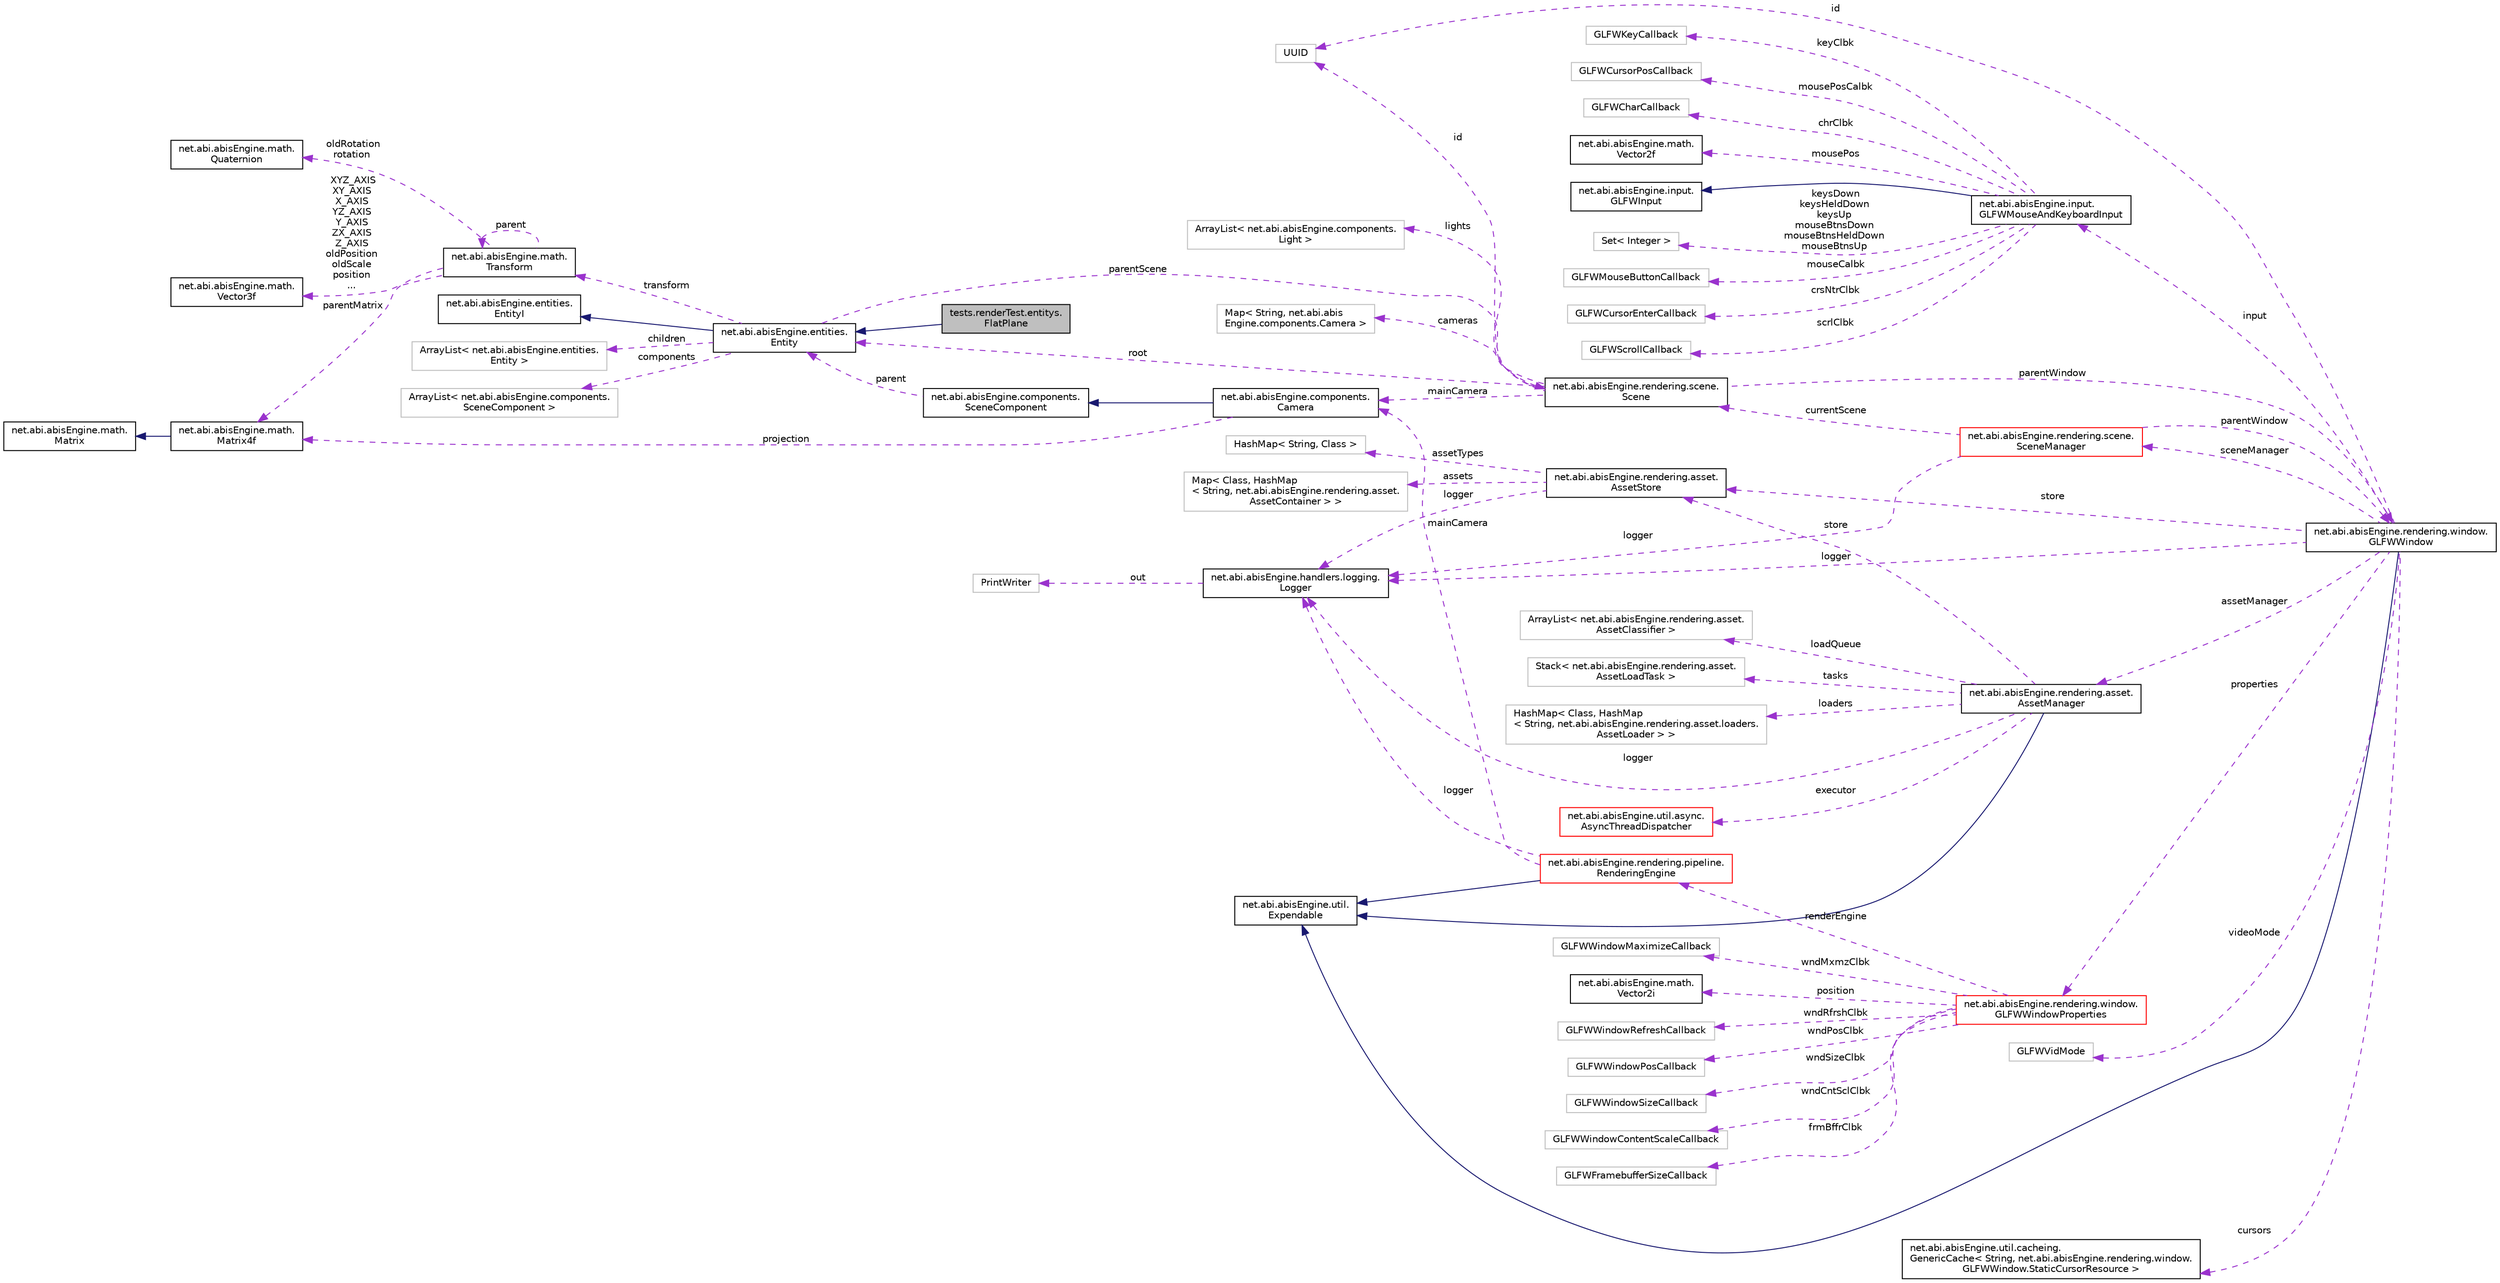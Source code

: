 digraph "tests.renderTest.entitys.FlatPlane"
{
 // LATEX_PDF_SIZE
  edge [fontname="Helvetica",fontsize="10",labelfontname="Helvetica",labelfontsize="10"];
  node [fontname="Helvetica",fontsize="10",shape=record];
  rankdir="LR";
  Node1 [label="tests.renderTest.entitys.\lFlatPlane",height=0.2,width=0.4,color="black", fillcolor="grey75", style="filled", fontcolor="black",tooltip=" "];
  Node2 -> Node1 [dir="back",color="midnightblue",fontsize="10",style="solid",fontname="Helvetica"];
  Node2 [label="net.abi.abisEngine.entities.\lEntity",height=0.2,width=0.4,color="black", fillcolor="white", style="filled",URL="$d0/d36/classnet_1_1abi_1_1abis_engine_1_1entities_1_1_entity.html",tooltip=" "];
  Node3 -> Node2 [dir="back",color="midnightblue",fontsize="10",style="solid",fontname="Helvetica"];
  Node3 [label="net.abi.abisEngine.entities.\lEntityI",height=0.2,width=0.4,color="black", fillcolor="white", style="filled",URL="$d6/dd1/interfacenet_1_1abi_1_1abis_engine_1_1entities_1_1_entity_i.html",tooltip=" "];
  Node4 -> Node2 [dir="back",color="darkorchid3",fontsize="10",style="dashed",label=" children" ,fontname="Helvetica"];
  Node4 [label="ArrayList\< net.abi.abisEngine.entities.\lEntity \>",height=0.2,width=0.4,color="grey75", fillcolor="white", style="filled",tooltip=" "];
  Node5 -> Node2 [dir="back",color="darkorchid3",fontsize="10",style="dashed",label=" components" ,fontname="Helvetica"];
  Node5 [label="ArrayList\< net.abi.abisEngine.components.\lSceneComponent \>",height=0.2,width=0.4,color="grey75", fillcolor="white", style="filled",tooltip=" "];
  Node6 -> Node2 [dir="back",color="darkorchid3",fontsize="10",style="dashed",label=" parentScene" ,fontname="Helvetica"];
  Node6 [label="net.abi.abisEngine.rendering.scene.\lScene",height=0.2,width=0.4,color="black", fillcolor="white", style="filled",URL="$d4/d7f/classnet_1_1abi_1_1abis_engine_1_1rendering_1_1scene_1_1_scene.html",tooltip=" "];
  Node7 -> Node6 [dir="back",color="darkorchid3",fontsize="10",style="dashed",label=" parentWindow" ,fontname="Helvetica"];
  Node7 [label="net.abi.abisEngine.rendering.window.\lGLFWWindow",height=0.2,width=0.4,color="black", fillcolor="white", style="filled",URL="$d9/d77/classnet_1_1abi_1_1abis_engine_1_1rendering_1_1window_1_1_g_l_f_w_window.html",tooltip=" "];
  Node8 -> Node7 [dir="back",color="midnightblue",fontsize="10",style="solid",fontname="Helvetica"];
  Node8 [label="net.abi.abisEngine.util.\lExpendable",height=0.2,width=0.4,color="black", fillcolor="white", style="filled",URL="$dd/d27/interfacenet_1_1abi_1_1abis_engine_1_1util_1_1_expendable.html",tooltip=" "];
  Node9 -> Node7 [dir="back",color="darkorchid3",fontsize="10",style="dashed",label=" input" ,fontname="Helvetica"];
  Node9 [label="net.abi.abisEngine.input.\lGLFWMouseAndKeyboardInput",height=0.2,width=0.4,color="black", fillcolor="white", style="filled",URL="$d8/d8a/classnet_1_1abi_1_1abis_engine_1_1input_1_1_g_l_f_w_mouse_and_keyboard_input.html",tooltip=" "];
  Node10 -> Node9 [dir="back",color="midnightblue",fontsize="10",style="solid",fontname="Helvetica"];
  Node10 [label="net.abi.abisEngine.input.\lGLFWInput",height=0.2,width=0.4,color="black", fillcolor="white", style="filled",URL="$d3/d9b/classnet_1_1abi_1_1abis_engine_1_1input_1_1_g_l_f_w_input.html",tooltip=" "];
  Node11 -> Node9 [dir="back",color="darkorchid3",fontsize="10",style="dashed",label=" keysDown\nkeysHeldDown\nkeysUp\nmouseBtnsDown\nmouseBtnsHeldDown\nmouseBtnsUp" ,fontname="Helvetica"];
  Node11 [label="Set\< Integer \>",height=0.2,width=0.4,color="grey75", fillcolor="white", style="filled",tooltip=" "];
  Node12 -> Node9 [dir="back",color="darkorchid3",fontsize="10",style="dashed",label=" mouseCalbk" ,fontname="Helvetica"];
  Node12 [label="GLFWMouseButtonCallback",height=0.2,width=0.4,color="grey75", fillcolor="white", style="filled",tooltip=" "];
  Node13 -> Node9 [dir="back",color="darkorchid3",fontsize="10",style="dashed",label=" crsNtrClbk" ,fontname="Helvetica"];
  Node13 [label="GLFWCursorEnterCallback",height=0.2,width=0.4,color="grey75", fillcolor="white", style="filled",tooltip=" "];
  Node14 -> Node9 [dir="back",color="darkorchid3",fontsize="10",style="dashed",label=" scrlClbk" ,fontname="Helvetica"];
  Node14 [label="GLFWScrollCallback",height=0.2,width=0.4,color="grey75", fillcolor="white", style="filled",tooltip=" "];
  Node15 -> Node9 [dir="back",color="darkorchid3",fontsize="10",style="dashed",label=" keyClbk" ,fontname="Helvetica"];
  Node15 [label="GLFWKeyCallback",height=0.2,width=0.4,color="grey75", fillcolor="white", style="filled",tooltip=" "];
  Node16 -> Node9 [dir="back",color="darkorchid3",fontsize="10",style="dashed",label=" mousePosCalbk" ,fontname="Helvetica"];
  Node16 [label="GLFWCursorPosCallback",height=0.2,width=0.4,color="grey75", fillcolor="white", style="filled",tooltip=" "];
  Node17 -> Node9 [dir="back",color="darkorchid3",fontsize="10",style="dashed",label=" chrClbk" ,fontname="Helvetica"];
  Node17 [label="GLFWCharCallback",height=0.2,width=0.4,color="grey75", fillcolor="white", style="filled",tooltip=" "];
  Node18 -> Node9 [dir="back",color="darkorchid3",fontsize="10",style="dashed",label=" mousePos" ,fontname="Helvetica"];
  Node18 [label="net.abi.abisEngine.math.\lVector2f",height=0.2,width=0.4,color="black", fillcolor="white", style="filled",URL="$dc/db9/classnet_1_1abi_1_1abis_engine_1_1math_1_1_vector2f.html",tooltip=" "];
  Node19 -> Node7 [dir="back",color="darkorchid3",fontsize="10",style="dashed",label=" store" ,fontname="Helvetica"];
  Node19 [label="net.abi.abisEngine.rendering.asset.\lAssetStore",height=0.2,width=0.4,color="black", fillcolor="white", style="filled",URL="$d0/dfb/classnet_1_1abi_1_1abis_engine_1_1rendering_1_1asset_1_1_asset_store.html",tooltip=" "];
  Node20 -> Node19 [dir="back",color="darkorchid3",fontsize="10",style="dashed",label=" assetTypes" ,fontname="Helvetica"];
  Node20 [label="HashMap\< String, Class \>",height=0.2,width=0.4,color="grey75", fillcolor="white", style="filled",tooltip=" "];
  Node21 -> Node19 [dir="back",color="darkorchid3",fontsize="10",style="dashed",label=" assets" ,fontname="Helvetica"];
  Node21 [label="Map\< Class, HashMap\l\< String, net.abi.abisEngine.rendering.asset.\lAssetContainer \> \>",height=0.2,width=0.4,color="grey75", fillcolor="white", style="filled",tooltip=" "];
  Node22 -> Node19 [dir="back",color="darkorchid3",fontsize="10",style="dashed",label=" logger" ,fontname="Helvetica"];
  Node22 [label="net.abi.abisEngine.handlers.logging.\lLogger",height=0.2,width=0.4,color="black", fillcolor="white", style="filled",URL="$d1/d70/classnet_1_1abi_1_1abis_engine_1_1handlers_1_1logging_1_1_logger.html",tooltip=" "];
  Node23 -> Node22 [dir="back",color="darkorchid3",fontsize="10",style="dashed",label=" out" ,fontname="Helvetica"];
  Node23 [label="PrintWriter",height=0.2,width=0.4,color="grey75", fillcolor="white", style="filled",tooltip=" "];
  Node24 -> Node7 [dir="back",color="darkorchid3",fontsize="10",style="dashed",label=" assetManager" ,fontname="Helvetica"];
  Node24 [label="net.abi.abisEngine.rendering.asset.\lAssetManager",height=0.2,width=0.4,color="black", fillcolor="white", style="filled",URL="$d1/d92/classnet_1_1abi_1_1abis_engine_1_1rendering_1_1asset_1_1_asset_manager.html",tooltip=" "];
  Node8 -> Node24 [dir="back",color="midnightblue",fontsize="10",style="solid",fontname="Helvetica"];
  Node25 -> Node24 [dir="back",color="darkorchid3",fontsize="10",style="dashed",label=" loadQueue" ,fontname="Helvetica"];
  Node25 [label="ArrayList\< net.abi.abisEngine.rendering.asset.\lAssetClassifier \>",height=0.2,width=0.4,color="grey75", fillcolor="white", style="filled",tooltip=" "];
  Node26 -> Node24 [dir="back",color="darkorchid3",fontsize="10",style="dashed",label=" tasks" ,fontname="Helvetica"];
  Node26 [label="Stack\< net.abi.abisEngine.rendering.asset.\lAssetLoadTask \>",height=0.2,width=0.4,color="grey75", fillcolor="white", style="filled",tooltip=" "];
  Node27 -> Node24 [dir="back",color="darkorchid3",fontsize="10",style="dashed",label=" loaders" ,fontname="Helvetica"];
  Node27 [label="HashMap\< Class, HashMap\l\< String, net.abi.abisEngine.rendering.asset.loaders.\lAssetLoader \> \>",height=0.2,width=0.4,color="grey75", fillcolor="white", style="filled",tooltip=" "];
  Node19 -> Node24 [dir="back",color="darkorchid3",fontsize="10",style="dashed",label=" store" ,fontname="Helvetica"];
  Node22 -> Node24 [dir="back",color="darkorchid3",fontsize="10",style="dashed",label=" logger" ,fontname="Helvetica"];
  Node28 -> Node24 [dir="back",color="darkorchid3",fontsize="10",style="dashed",label=" executor" ,fontname="Helvetica"];
  Node28 [label="net.abi.abisEngine.util.async.\lAsyncThreadDispatcher",height=0.2,width=0.4,color="red", fillcolor="white", style="filled",URL="$d8/dd7/classnet_1_1abi_1_1abis_engine_1_1util_1_1async_1_1_async_thread_dispatcher.html",tooltip=" "];
  Node30 -> Node7 [dir="back",color="darkorchid3",fontsize="10",style="dashed",label=" id" ,fontname="Helvetica"];
  Node30 [label="UUID",height=0.2,width=0.4,color="grey75", fillcolor="white", style="filled",tooltip=" "];
  Node22 -> Node7 [dir="back",color="darkorchid3",fontsize="10",style="dashed",label=" logger" ,fontname="Helvetica"];
  Node31 -> Node7 [dir="back",color="darkorchid3",fontsize="10",style="dashed",label=" videoMode" ,fontname="Helvetica"];
  Node31 [label="GLFWVidMode",height=0.2,width=0.4,color="grey75", fillcolor="white", style="filled",tooltip=" "];
  Node32 -> Node7 [dir="back",color="darkorchid3",fontsize="10",style="dashed",label=" properties" ,fontname="Helvetica"];
  Node32 [label="net.abi.abisEngine.rendering.window.\lGLFWWindowProperties",height=0.2,width=0.4,color="red", fillcolor="white", style="filled",URL="$d8/d55/classnet_1_1abi_1_1abis_engine_1_1rendering_1_1window_1_1_g_l_f_w_window_properties.html",tooltip=" "];
  Node33 -> Node32 [dir="back",color="darkorchid3",fontsize="10",style="dashed",label=" wndMxmzClbk" ,fontname="Helvetica"];
  Node33 [label="GLFWWindowMaximizeCallback",height=0.2,width=0.4,color="grey75", fillcolor="white", style="filled",tooltip=" "];
  Node34 -> Node32 [dir="back",color="darkorchid3",fontsize="10",style="dashed",label=" position" ,fontname="Helvetica"];
  Node34 [label="net.abi.abisEngine.math.\lVector2i",height=0.2,width=0.4,color="black", fillcolor="white", style="filled",URL="$d9/da1/classnet_1_1abi_1_1abis_engine_1_1math_1_1_vector2i.html",tooltip=" "];
  Node35 -> Node32 [dir="back",color="darkorchid3",fontsize="10",style="dashed",label=" wndRfrshClbk" ,fontname="Helvetica"];
  Node35 [label="GLFWWindowRefreshCallback",height=0.2,width=0.4,color="grey75", fillcolor="white", style="filled",tooltip=" "];
  Node36 -> Node32 [dir="back",color="darkorchid3",fontsize="10",style="dashed",label=" wndPosClbk" ,fontname="Helvetica"];
  Node36 [label="GLFWWindowPosCallback",height=0.2,width=0.4,color="grey75", fillcolor="white", style="filled",tooltip=" "];
  Node37 -> Node32 [dir="back",color="darkorchid3",fontsize="10",style="dashed",label=" wndSizeClbk" ,fontname="Helvetica"];
  Node37 [label="GLFWWindowSizeCallback",height=0.2,width=0.4,color="grey75", fillcolor="white", style="filled",tooltip=" "];
  Node38 -> Node32 [dir="back",color="darkorchid3",fontsize="10",style="dashed",label=" wndCntSclClbk" ,fontname="Helvetica"];
  Node38 [label="GLFWWindowContentScaleCallback",height=0.2,width=0.4,color="grey75", fillcolor="white", style="filled",tooltip=" "];
  Node39 -> Node32 [dir="back",color="darkorchid3",fontsize="10",style="dashed",label=" frmBffrClbk" ,fontname="Helvetica"];
  Node39 [label="GLFWFramebufferSizeCallback",height=0.2,width=0.4,color="grey75", fillcolor="white", style="filled",tooltip=" "];
  Node40 -> Node32 [dir="back",color="darkorchid3",fontsize="10",style="dashed",label=" renderEngine" ,fontname="Helvetica"];
  Node40 [label="net.abi.abisEngine.rendering.pipeline.\lRenderingEngine",height=0.2,width=0.4,color="red", fillcolor="white", style="filled",URL="$d1/dee/classnet_1_1abi_1_1abis_engine_1_1rendering_1_1pipeline_1_1_rendering_engine.html",tooltip=" "];
  Node8 -> Node40 [dir="back",color="midnightblue",fontsize="10",style="solid",fontname="Helvetica"];
  Node22 -> Node40 [dir="back",color="darkorchid3",fontsize="10",style="dashed",label=" logger" ,fontname="Helvetica"];
  Node62 -> Node40 [dir="back",color="darkorchid3",fontsize="10",style="dashed",label=" mainCamera" ,fontname="Helvetica"];
  Node62 [label="net.abi.abisEngine.components.\lCamera",height=0.2,width=0.4,color="black", fillcolor="white", style="filled",URL="$de/d64/classnet_1_1abi_1_1abis_engine_1_1components_1_1_camera.html",tooltip=" "];
  Node47 -> Node62 [dir="back",color="midnightblue",fontsize="10",style="solid",fontname="Helvetica"];
  Node47 [label="net.abi.abisEngine.components.\lSceneComponent",height=0.2,width=0.4,color="black", fillcolor="white", style="filled",URL="$dd/d76/classnet_1_1abi_1_1abis_engine_1_1components_1_1_scene_component.html",tooltip=" "];
  Node2 -> Node47 [dir="back",color="darkorchid3",fontsize="10",style="dashed",label=" parent" ,fontname="Helvetica"];
  Node63 -> Node62 [dir="back",color="darkorchid3",fontsize="10",style="dashed",label=" projection" ,fontname="Helvetica"];
  Node63 [label="net.abi.abisEngine.math.\lMatrix4f",height=0.2,width=0.4,color="black", fillcolor="white", style="filled",URL="$d1/d7f/classnet_1_1abi_1_1abis_engine_1_1math_1_1_matrix4f.html",tooltip=" "];
  Node64 -> Node63 [dir="back",color="midnightblue",fontsize="10",style="solid",fontname="Helvetica"];
  Node64 [label="net.abi.abisEngine.math.\lMatrix",height=0.2,width=0.4,color="black", fillcolor="white", style="filled",URL="$d6/d1f/interfacenet_1_1abi_1_1abis_engine_1_1math_1_1_matrix.html",tooltip=" "];
  Node70 -> Node7 [dir="back",color="darkorchid3",fontsize="10",style="dashed",label=" sceneManager" ,fontname="Helvetica"];
  Node70 [label="net.abi.abisEngine.rendering.scene.\lSceneManager",height=0.2,width=0.4,color="red", fillcolor="white", style="filled",URL="$da/df9/classnet_1_1abi_1_1abis_engine_1_1rendering_1_1scene_1_1_scene_manager.html",tooltip=" "];
  Node6 -> Node70 [dir="back",color="darkorchid3",fontsize="10",style="dashed",label=" currentScene" ,fontname="Helvetica"];
  Node7 -> Node70 [dir="back",color="darkorchid3",fontsize="10",style="dashed",label=" parentWindow" ,fontname="Helvetica"];
  Node22 -> Node70 [dir="back",color="darkorchid3",fontsize="10",style="dashed",label=" logger" ,fontname="Helvetica"];
  Node72 -> Node7 [dir="back",color="darkorchid3",fontsize="10",style="dashed",label=" cursors" ,fontname="Helvetica"];
  Node72 [label="net.abi.abisEngine.util.cacheing.\lGenericCache\< String, net.abi.abisEngine.rendering.window.\lGLFWWindow.StaticCursorResource \>",height=0.2,width=0.4,color="black", fillcolor="white", style="filled",URL="$d2/dbf/classnet_1_1abi_1_1abis_engine_1_1util_1_1cacheing_1_1_generic_cache.html",tooltip=" "];
  Node73 -> Node6 [dir="back",color="darkorchid3",fontsize="10",style="dashed",label=" cameras" ,fontname="Helvetica"];
  Node73 [label="Map\< String, net.abi.abis\lEngine.components.Camera \>",height=0.2,width=0.4,color="grey75", fillcolor="white", style="filled",tooltip=" "];
  Node2 -> Node6 [dir="back",color="darkorchid3",fontsize="10",style="dashed",label=" root" ,fontname="Helvetica"];
  Node74 -> Node6 [dir="back",color="darkorchid3",fontsize="10",style="dashed",label=" lights" ,fontname="Helvetica"];
  Node74 [label="ArrayList\< net.abi.abisEngine.components.\lLight \>",height=0.2,width=0.4,color="grey75", fillcolor="white", style="filled",tooltip=" "];
  Node30 -> Node6 [dir="back",color="darkorchid3",fontsize="10",style="dashed",label=" id" ,fontname="Helvetica"];
  Node62 -> Node6 [dir="back",color="darkorchid3",fontsize="10",style="dashed",label=" mainCamera" ,fontname="Helvetica"];
  Node75 -> Node2 [dir="back",color="darkorchid3",fontsize="10",style="dashed",label=" transform" ,fontname="Helvetica"];
  Node75 [label="net.abi.abisEngine.math.\lTransform",height=0.2,width=0.4,color="black", fillcolor="white", style="filled",URL="$db/d33/classnet_1_1abi_1_1abis_engine_1_1math_1_1_transform.html",tooltip=" "];
  Node45 -> Node75 [dir="back",color="darkorchid3",fontsize="10",style="dashed",label=" XYZ_AXIS\nXY_AXIS\nX_AXIS\nYZ_AXIS\nY_AXIS\nZX_AXIS\nZ_AXIS\noldPosition\noldScale\nposition\n..." ,fontname="Helvetica"];
  Node45 [label="net.abi.abisEngine.math.\lVector3f",height=0.2,width=0.4,color="black", fillcolor="white", style="filled",URL="$d3/de5/classnet_1_1abi_1_1abis_engine_1_1math_1_1_vector3f.html",tooltip=" "];
  Node76 -> Node75 [dir="back",color="darkorchid3",fontsize="10",style="dashed",label=" oldRotation\nrotation" ,fontname="Helvetica"];
  Node76 [label="net.abi.abisEngine.math.\lQuaternion",height=0.2,width=0.4,color="black", fillcolor="white", style="filled",URL="$d9/daf/classnet_1_1abi_1_1abis_engine_1_1math_1_1_quaternion.html",tooltip=" "];
  Node75 -> Node75 [dir="back",color="darkorchid3",fontsize="10",style="dashed",label=" parent" ,fontname="Helvetica"];
  Node63 -> Node75 [dir="back",color="darkorchid3",fontsize="10",style="dashed",label=" parentMatrix" ,fontname="Helvetica"];
}
